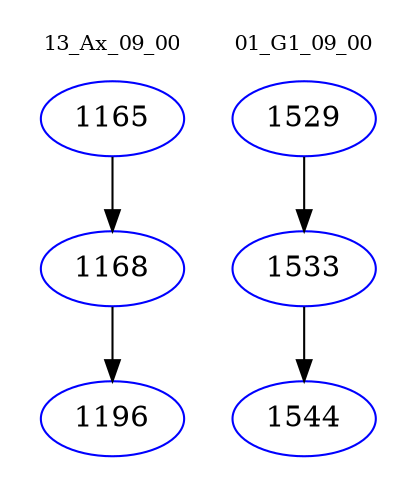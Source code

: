 digraph{
subgraph cluster_0 {
color = white
label = "13_Ax_09_00";
fontsize=10;
T0_1165 [label="1165", color="blue"]
T0_1165 -> T0_1168 [color="black"]
T0_1168 [label="1168", color="blue"]
T0_1168 -> T0_1196 [color="black"]
T0_1196 [label="1196", color="blue"]
}
subgraph cluster_1 {
color = white
label = "01_G1_09_00";
fontsize=10;
T1_1529 [label="1529", color="blue"]
T1_1529 -> T1_1533 [color="black"]
T1_1533 [label="1533", color="blue"]
T1_1533 -> T1_1544 [color="black"]
T1_1544 [label="1544", color="blue"]
}
}
